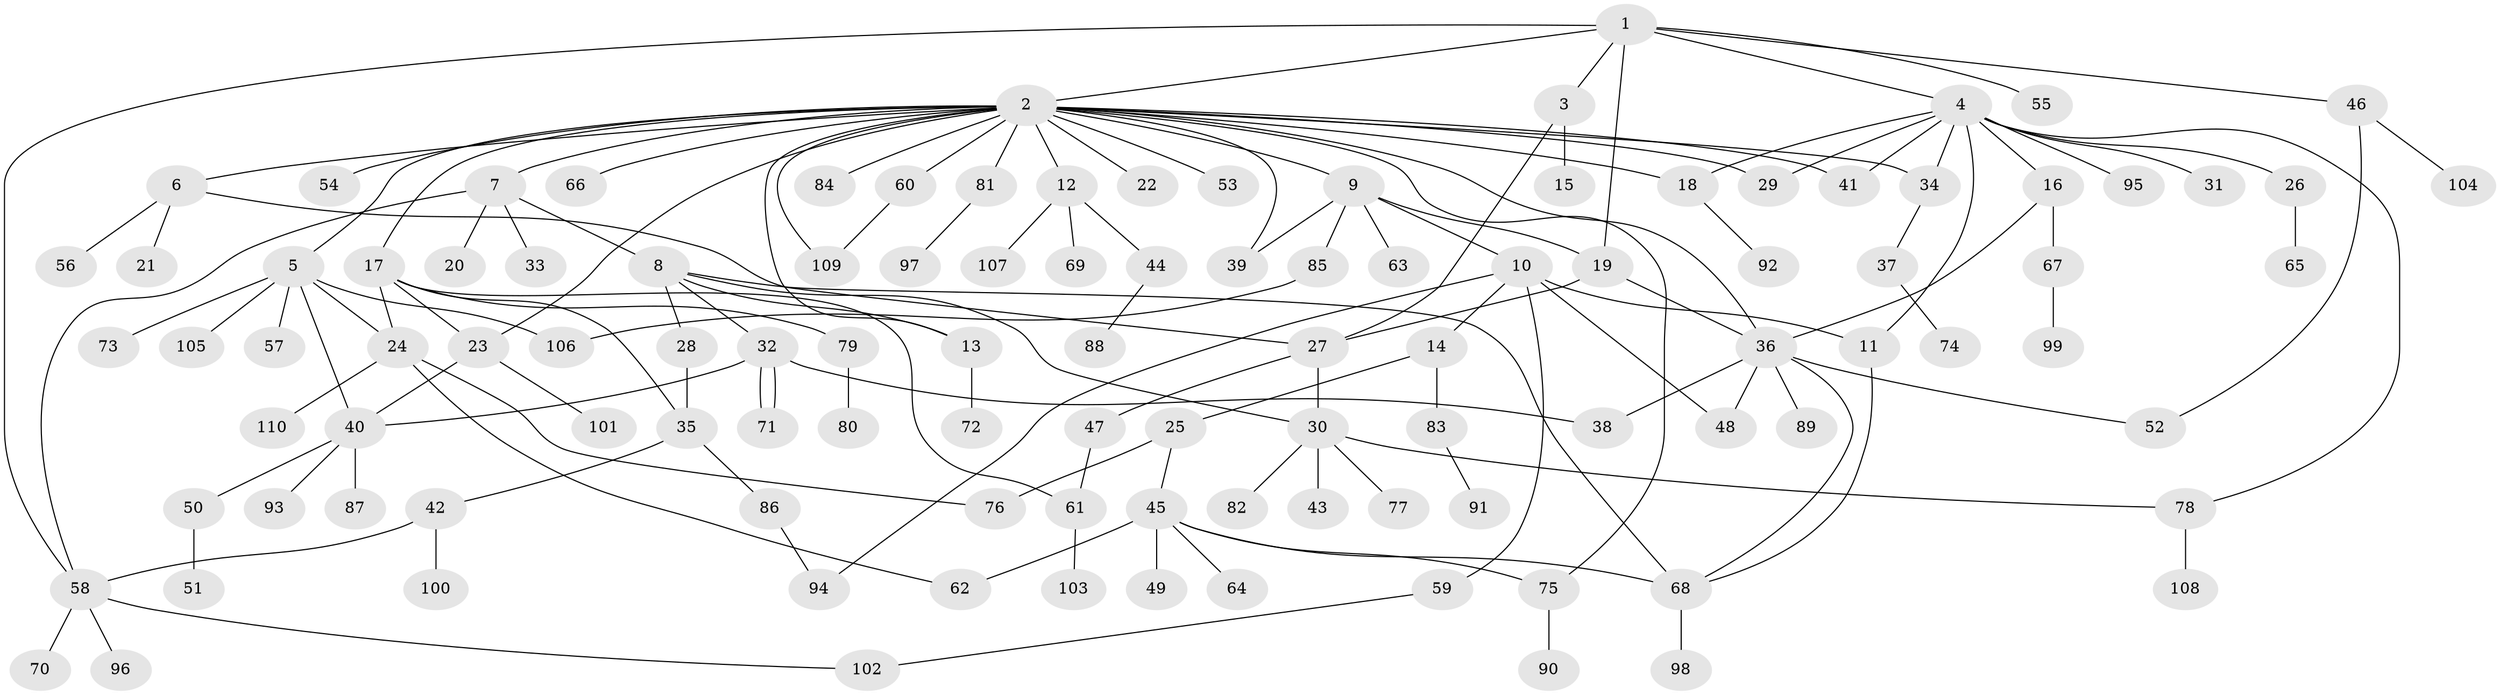// coarse degree distribution, {6: 0.1044776119402985, 4: 0.07462686567164178, 1: 0.3582089552238806, 2: 0.23880597014925373, 5: 0.05970149253731343, 3: 0.11940298507462686, 7: 0.014925373134328358, 10: 0.014925373134328358, 21: 0.014925373134328358}
// Generated by graph-tools (version 1.1) at 2025/36/03/04/25 23:36:44]
// undirected, 110 vertices, 145 edges
graph export_dot {
  node [color=gray90,style=filled];
  1;
  2;
  3;
  4;
  5;
  6;
  7;
  8;
  9;
  10;
  11;
  12;
  13;
  14;
  15;
  16;
  17;
  18;
  19;
  20;
  21;
  22;
  23;
  24;
  25;
  26;
  27;
  28;
  29;
  30;
  31;
  32;
  33;
  34;
  35;
  36;
  37;
  38;
  39;
  40;
  41;
  42;
  43;
  44;
  45;
  46;
  47;
  48;
  49;
  50;
  51;
  52;
  53;
  54;
  55;
  56;
  57;
  58;
  59;
  60;
  61;
  62;
  63;
  64;
  65;
  66;
  67;
  68;
  69;
  70;
  71;
  72;
  73;
  74;
  75;
  76;
  77;
  78;
  79;
  80;
  81;
  82;
  83;
  84;
  85;
  86;
  87;
  88;
  89;
  90;
  91;
  92;
  93;
  94;
  95;
  96;
  97;
  98;
  99;
  100;
  101;
  102;
  103;
  104;
  105;
  106;
  107;
  108;
  109;
  110;
  1 -- 2;
  1 -- 3;
  1 -- 4;
  1 -- 19;
  1 -- 46;
  1 -- 55;
  1 -- 58;
  2 -- 5;
  2 -- 6;
  2 -- 7;
  2 -- 9;
  2 -- 12;
  2 -- 13;
  2 -- 17;
  2 -- 18;
  2 -- 22;
  2 -- 23;
  2 -- 29;
  2 -- 34;
  2 -- 36;
  2 -- 39;
  2 -- 41;
  2 -- 53;
  2 -- 54;
  2 -- 60;
  2 -- 66;
  2 -- 75;
  2 -- 81;
  2 -- 84;
  2 -- 109;
  3 -- 15;
  3 -- 27;
  4 -- 11;
  4 -- 16;
  4 -- 18;
  4 -- 26;
  4 -- 29;
  4 -- 31;
  4 -- 34;
  4 -- 41;
  4 -- 78;
  4 -- 95;
  5 -- 24;
  5 -- 40;
  5 -- 57;
  5 -- 73;
  5 -- 105;
  5 -- 106;
  6 -- 21;
  6 -- 27;
  6 -- 56;
  7 -- 8;
  7 -- 20;
  7 -- 33;
  7 -- 58;
  8 -- 13;
  8 -- 28;
  8 -- 30;
  8 -- 32;
  8 -- 68;
  9 -- 10;
  9 -- 19;
  9 -- 39;
  9 -- 63;
  9 -- 85;
  10 -- 11;
  10 -- 14;
  10 -- 48;
  10 -- 59;
  10 -- 94;
  11 -- 68;
  12 -- 44;
  12 -- 69;
  12 -- 107;
  13 -- 72;
  14 -- 25;
  14 -- 83;
  16 -- 36;
  16 -- 67;
  17 -- 23;
  17 -- 24;
  17 -- 35;
  17 -- 61;
  17 -- 79;
  18 -- 92;
  19 -- 27;
  19 -- 36;
  23 -- 40;
  23 -- 101;
  24 -- 62;
  24 -- 76;
  24 -- 110;
  25 -- 45;
  25 -- 76;
  26 -- 65;
  27 -- 30;
  27 -- 47;
  28 -- 35;
  30 -- 43;
  30 -- 77;
  30 -- 78;
  30 -- 82;
  32 -- 38;
  32 -- 40;
  32 -- 71;
  32 -- 71;
  34 -- 37;
  35 -- 42;
  35 -- 86;
  36 -- 38;
  36 -- 48;
  36 -- 52;
  36 -- 68;
  36 -- 89;
  37 -- 74;
  40 -- 50;
  40 -- 87;
  40 -- 93;
  42 -- 58;
  42 -- 100;
  44 -- 88;
  45 -- 49;
  45 -- 62;
  45 -- 64;
  45 -- 68;
  45 -- 75;
  46 -- 52;
  46 -- 104;
  47 -- 61;
  50 -- 51;
  58 -- 70;
  58 -- 96;
  58 -- 102;
  59 -- 102;
  60 -- 109;
  61 -- 103;
  67 -- 99;
  68 -- 98;
  75 -- 90;
  78 -- 108;
  79 -- 80;
  81 -- 97;
  83 -- 91;
  85 -- 106;
  86 -- 94;
}
